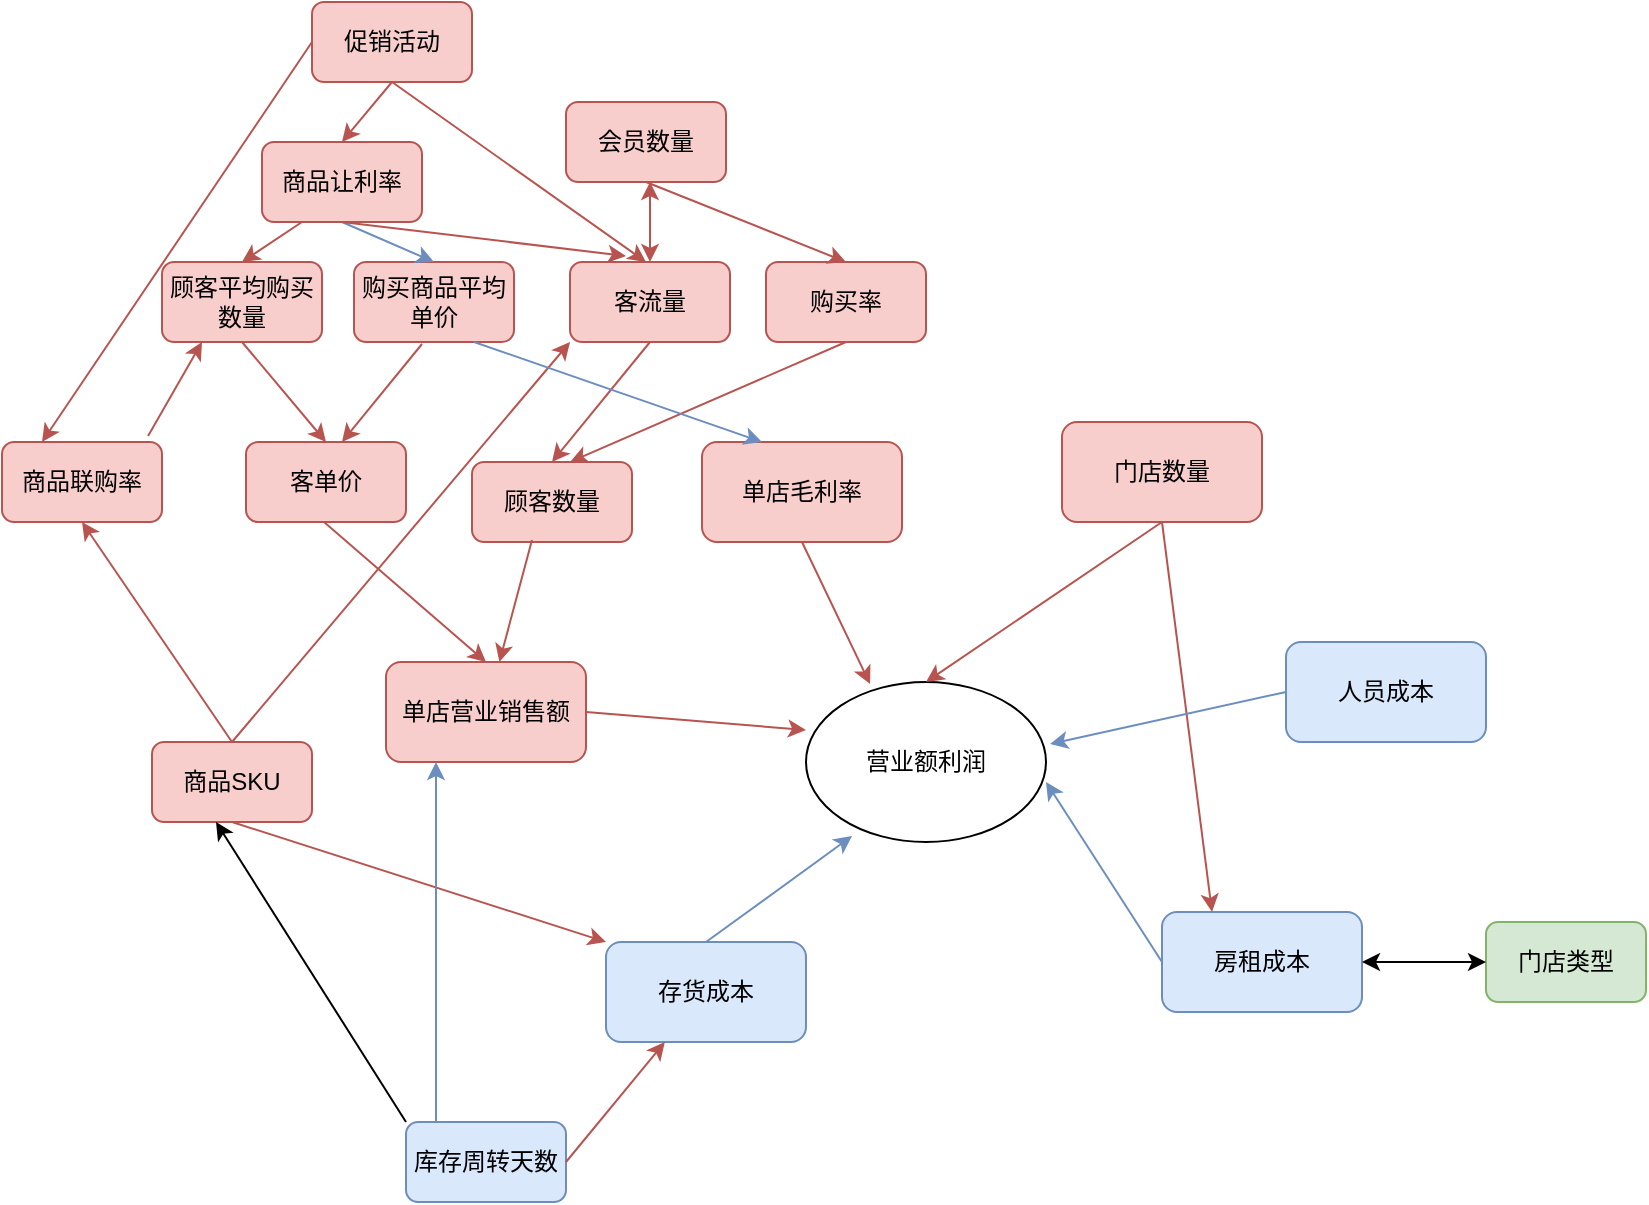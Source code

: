 <mxfile version="14.7.3" type="github">
  <diagram id="ffjJ0qXlZUPkW43VIP1P" name="Page-1">
    <mxGraphModel dx="1773" dy="557" grid="1" gridSize="10" guides="1" tooltips="1" connect="1" arrows="1" fold="1" page="1" pageScale="1" pageWidth="827" pageHeight="1169" math="0" shadow="0">
      <root>
        <mxCell id="0" />
        <mxCell id="1" parent="0" />
        <mxCell id="EPnTJ5PspRUSCG1WEt55-2" value="营业额利润" style="ellipse;whiteSpace=wrap;html=1;" parent="1" vertex="1">
          <mxGeometry x="342" y="420" width="120" height="80" as="geometry" />
        </mxCell>
        <mxCell id="EPnTJ5PspRUSCG1WEt55-3" value="门店数量" style="rounded=1;whiteSpace=wrap;html=1;fillColor=#f8cecc;strokeColor=#b85450;" parent="1" vertex="1">
          <mxGeometry x="470" y="290" width="100" height="50" as="geometry" />
        </mxCell>
        <mxCell id="EPnTJ5PspRUSCG1WEt55-4" value="单店营业销售额" style="rounded=1;whiteSpace=wrap;html=1;fillColor=#f8cecc;strokeColor=#b85450;" parent="1" vertex="1">
          <mxGeometry x="132" y="410" width="100" height="50" as="geometry" />
        </mxCell>
        <mxCell id="EPnTJ5PspRUSCG1WEt55-5" value="单店毛利率" style="rounded=1;whiteSpace=wrap;html=1;fillColor=#f8cecc;strokeColor=#b85450;" parent="1" vertex="1">
          <mxGeometry x="290" y="300" width="100" height="50" as="geometry" />
        </mxCell>
        <mxCell id="EPnTJ5PspRUSCG1WEt55-6" value="存货成本&lt;span style=&quot;color: rgba(0 , 0 , 0 , 0) ; font-family: monospace ; font-size: 0px&quot;&gt;%3CmxGraphModel%3E%3Croot%3E%3CmxCell%20id%3D%220%22%2F%3E%3CmxCell%20id%3D%221%22%20parent%3D%220%22%2F%3E%3CmxCell%20id%3D%222%22%20value%3D%22%E5%8D%95%E5%BA%97%E6%AF%9B%E5%88%A9%E7%8E%87%22%20style%3D%22rounded%3D1%3BwhiteSpace%3Dwrap%3Bhtml%3D1%3B%22%20vertex%3D%221%22%20parent%3D%221%22%3E%3CmxGeometry%20x%3D%22190%22%20y%3D%22390%22%20width%3D%22100%22%20height%3D%2250%22%20as%3D%22geometry%22%2F%3E%3C%2FmxCell%3E%3C%2Froot%3E%3C%2FmxGraphModel%3E&lt;/span&gt;" style="rounded=1;whiteSpace=wrap;html=1;fillColor=#dae8fc;strokeColor=#6c8ebf;" parent="1" vertex="1">
          <mxGeometry x="242" y="550" width="100" height="50" as="geometry" />
        </mxCell>
        <mxCell id="EPnTJ5PspRUSCG1WEt55-7" value="房租成本" style="rounded=1;whiteSpace=wrap;html=1;fillColor=#dae8fc;strokeColor=#6c8ebf;" parent="1" vertex="1">
          <mxGeometry x="520" y="535" width="100" height="50" as="geometry" />
        </mxCell>
        <mxCell id="EPnTJ5PspRUSCG1WEt55-8" value="人员成本" style="rounded=1;whiteSpace=wrap;html=1;fillColor=#dae8fc;strokeColor=#6c8ebf;" parent="1" vertex="1">
          <mxGeometry x="582" y="400" width="100" height="50" as="geometry" />
        </mxCell>
        <mxCell id="EPnTJ5PspRUSCG1WEt55-12" value="" style="endArrow=classic;html=1;exitX=0.5;exitY=1;exitDx=0;exitDy=0;fillColor=#f8cecc;strokeColor=#b85450;" parent="1" source="EPnTJ5PspRUSCG1WEt55-3" edge="1">
          <mxGeometry width="50" height="50" relative="1" as="geometry">
            <mxPoint x="352" y="500" as="sourcePoint" />
            <mxPoint x="402" y="420" as="targetPoint" />
          </mxGeometry>
        </mxCell>
        <mxCell id="EPnTJ5PspRUSCG1WEt55-13" value="" style="endArrow=classic;html=1;fillColor=#f8cecc;strokeColor=#b85450;entryX=0;entryY=0.3;entryDx=0;entryDy=0;entryPerimeter=0;exitX=1;exitY=0.5;exitDx=0;exitDy=0;" parent="1" target="EPnTJ5PspRUSCG1WEt55-2" edge="1" source="EPnTJ5PspRUSCG1WEt55-4">
          <mxGeometry width="50" height="50" relative="1" as="geometry">
            <mxPoint x="221" y="410" as="sourcePoint" />
            <mxPoint x="221" y="490" as="targetPoint" />
          </mxGeometry>
        </mxCell>
        <mxCell id="EPnTJ5PspRUSCG1WEt55-14" value="" style="endArrow=classic;html=1;fillColor=#f8cecc;strokeColor=#b85450;entryX=0.267;entryY=0.013;entryDx=0;entryDy=0;entryPerimeter=0;exitX=0.5;exitY=1;exitDx=0;exitDy=0;" parent="1" target="EPnTJ5PspRUSCG1WEt55-2" edge="1" source="EPnTJ5PspRUSCG1WEt55-5">
          <mxGeometry width="50" height="50" relative="1" as="geometry">
            <mxPoint x="222" y="550" as="sourcePoint" />
            <mxPoint x="343" y="584" as="targetPoint" />
          </mxGeometry>
        </mxCell>
        <mxCell id="EPnTJ5PspRUSCG1WEt55-15" value="" style="endArrow=classic;html=1;fillColor=#dae8fc;strokeColor=#6c8ebf;entryX=0.192;entryY=0.963;entryDx=0;entryDy=0;entryPerimeter=0;exitX=0.5;exitY=0;exitDx=0;exitDy=0;" parent="1" source="EPnTJ5PspRUSCG1WEt55-6" edge="1" target="EPnTJ5PspRUSCG1WEt55-2">
          <mxGeometry width="50" height="50" relative="1" as="geometry">
            <mxPoint x="272" y="562.96" as="sourcePoint" />
            <mxPoint x="401.96" y="500.0" as="targetPoint" />
          </mxGeometry>
        </mxCell>
        <mxCell id="EPnTJ5PspRUSCG1WEt55-16" value="" style="endArrow=classic;html=1;exitX=0.5;exitY=1;exitDx=0;exitDy=0;fillColor=#f8cecc;strokeColor=#b85450;entryX=0.25;entryY=0;entryDx=0;entryDy=0;" parent="1" source="EPnTJ5PspRUSCG1WEt55-3" target="EPnTJ5PspRUSCG1WEt55-7" edge="1">
          <mxGeometry width="50" height="50" relative="1" as="geometry">
            <mxPoint x="412" y="350" as="sourcePoint" />
            <mxPoint x="412" y="430" as="targetPoint" />
          </mxGeometry>
        </mxCell>
        <mxCell id="EPnTJ5PspRUSCG1WEt55-17" value="" style="endArrow=classic;html=1;fillColor=#dae8fc;strokeColor=#6c8ebf;entryX=0.083;entryY=0.838;entryDx=0;entryDy=0;entryPerimeter=0;exitX=0;exitY=0.5;exitDx=0;exitDy=0;" parent="1" source="EPnTJ5PspRUSCG1WEt55-7" edge="1">
          <mxGeometry width="50" height="50" relative="1" as="geometry">
            <mxPoint x="572" y="540" as="sourcePoint" />
            <mxPoint x="462.0" y="470" as="targetPoint" />
          </mxGeometry>
        </mxCell>
        <mxCell id="EPnTJ5PspRUSCG1WEt55-18" value="" style="endArrow=classic;html=1;fillColor=#dae8fc;strokeColor=#6c8ebf;exitX=0;exitY=0.5;exitDx=0;exitDy=0;entryX=1.017;entryY=0.388;entryDx=0;entryDy=0;entryPerimeter=0;" parent="1" source="EPnTJ5PspRUSCG1WEt55-8" target="EPnTJ5PspRUSCG1WEt55-2" edge="1">
          <mxGeometry width="50" height="50" relative="1" as="geometry">
            <mxPoint x="592" y="555" as="sourcePoint" />
            <mxPoint x="462" y="470" as="targetPoint" />
          </mxGeometry>
        </mxCell>
        <mxCell id="EPnTJ5PspRUSCG1WEt55-19" value="客单价" style="rounded=1;whiteSpace=wrap;html=1;fillColor=#f8cecc;strokeColor=#b85450;" parent="1" vertex="1">
          <mxGeometry x="62" y="300" width="80" height="40" as="geometry" />
        </mxCell>
        <mxCell id="EPnTJ5PspRUSCG1WEt55-20" value="顾客数量" style="rounded=1;whiteSpace=wrap;html=1;fillColor=#f8cecc;strokeColor=#b85450;" parent="1" vertex="1">
          <mxGeometry x="175" y="310" width="80" height="40" as="geometry" />
        </mxCell>
        <mxCell id="EPnTJ5PspRUSCG1WEt55-21" value="" style="endArrow=classic;html=1;fillColor=#f8cecc;strokeColor=#b85450;entryX=0.5;entryY=0;entryDx=0;entryDy=0;" parent="1" target="EPnTJ5PspRUSCG1WEt55-4" edge="1">
          <mxGeometry width="50" height="50" relative="1" as="geometry">
            <mxPoint x="101" y="340" as="sourcePoint" />
            <mxPoint x="222" y="374" as="targetPoint" />
          </mxGeometry>
        </mxCell>
        <mxCell id="EPnTJ5PspRUSCG1WEt55-22" value="" style="endArrow=classic;html=1;fillColor=#f8cecc;strokeColor=#b85450;exitX=0.375;exitY=0.975;exitDx=0;exitDy=0;exitPerimeter=0;" parent="1" source="EPnTJ5PspRUSCG1WEt55-20" edge="1" target="EPnTJ5PspRUSCG1WEt55-4">
          <mxGeometry width="50" height="50" relative="1" as="geometry">
            <mxPoint x="232" y="340" as="sourcePoint" />
            <mxPoint x="180" y="390" as="targetPoint" />
          </mxGeometry>
        </mxCell>
        <mxCell id="EPnTJ5PspRUSCG1WEt55-23" value="顾客平均购买数量&lt;span style=&quot;color: rgba(0 , 0 , 0 , 0) ; font-family: monospace ; font-size: 0px&quot;&gt;%3CmxGraphModel%3E%3Croot%3E%3CmxCell%20id%3D%220%22%2F%3E%3CmxCell%20id%3D%221%22%20parent%3D%220%22%2F%3E%3CmxCell%20id%3D%222%22%20value%3D%22%E5%AE%A2%E5%8D%95%E4%BB%B7%22%20style%3D%22rounded%3D1%3BwhiteSpace%3Dwrap%3Bhtml%3D1%3BfillColor%3D%23f8cecc%3BstrokeColor%3D%23b85450%3B%22%20vertex%3D%221%22%20parent%3D%221%22%3E%3CmxGeometry%20x%3D%2260%22%20y%3D%22110%22%20width%3D%2280%22%20height%3D%2240%22%20as%3D%22geometry%22%2F%3E%3C%2FmxCell%3E%3C%2Froot%3E%3C%2FmxGraphModel%3E&lt;/span&gt;" style="rounded=1;whiteSpace=wrap;html=1;fillColor=#f8cecc;strokeColor=#b85450;" parent="1" vertex="1">
          <mxGeometry x="20" y="210" width="80" height="40" as="geometry" />
        </mxCell>
        <mxCell id="EPnTJ5PspRUSCG1WEt55-24" value="购买商品平均单价" style="rounded=1;whiteSpace=wrap;html=1;fillColor=#f8cecc;strokeColor=#b85450;" parent="1" vertex="1">
          <mxGeometry x="116" y="210" width="80" height="40" as="geometry" />
        </mxCell>
        <mxCell id="EPnTJ5PspRUSCG1WEt55-25" value="" style="endArrow=classic;html=1;fillColor=#f8cecc;strokeColor=#b85450;exitX=0.5;exitY=1;exitDx=0;exitDy=0;" parent="1" source="EPnTJ5PspRUSCG1WEt55-23" edge="1">
          <mxGeometry width="50" height="50" relative="1" as="geometry">
            <mxPoint x="111" y="350" as="sourcePoint" />
            <mxPoint x="102" y="300" as="targetPoint" />
          </mxGeometry>
        </mxCell>
        <mxCell id="EPnTJ5PspRUSCG1WEt55-26" value="" style="endArrow=classic;html=1;fillColor=#f8cecc;strokeColor=#b85450;exitX=0.425;exitY=1.025;exitDx=0;exitDy=0;exitPerimeter=0;entryX=0.6;entryY=0;entryDx=0;entryDy=0;entryPerimeter=0;" parent="1" source="EPnTJ5PspRUSCG1WEt55-24" target="EPnTJ5PspRUSCG1WEt55-19" edge="1">
          <mxGeometry width="50" height="50" relative="1" as="geometry">
            <mxPoint x="72" y="260" as="sourcePoint" />
            <mxPoint x="112" y="310" as="targetPoint" />
          </mxGeometry>
        </mxCell>
        <mxCell id="EPnTJ5PspRUSCG1WEt55-27" value="客流量&lt;span style=&quot;color: rgba(0 , 0 , 0 , 0) ; font-family: monospace ; font-size: 0px&quot;&gt;%3CmxGraphModel%3E%3Croot%3E%3CmxCell%20id%3D%220%22%2F%3E%3CmxCell%20id%3D%221%22%20parent%3D%220%22%2F%3E%3CmxCell%20id%3D%222%22%20value%3D%22%E8%B4%AD%E4%B9%B0%E5%95%86%E5%93%81%E5%B9%B3%E5%9D%87%E5%8D%95%E4%BB%B7%22%20style%3D%22rounded%3D1%3BwhiteSpace%3Dwrap%3Bhtml%3D1%3BfillColor%3D%23f8cecc%3BstrokeColor%3D%23b85450%3B%22%20vertex%3D%221%22%20parent%3D%221%22%3E%3CmxGeometry%20x%3D%22128%22%20y%3D%2220%22%20width%3D%2280%22%20height%3D%2240%22%20as%3D%22geometry%22%2F%3E%3C%2FmxCell%3E%3C%2Froot%3E%3C%2FmxGraphModel%3E&lt;/span&gt;" style="rounded=1;whiteSpace=wrap;html=1;fillColor=#f8cecc;strokeColor=#b85450;" parent="1" vertex="1">
          <mxGeometry x="224" y="210" width="80" height="40" as="geometry" />
        </mxCell>
        <mxCell id="EPnTJ5PspRUSCG1WEt55-28" value="购买率" style="rounded=1;whiteSpace=wrap;html=1;fillColor=#f8cecc;strokeColor=#b85450;" parent="1" vertex="1">
          <mxGeometry x="322" y="210" width="80" height="40" as="geometry" />
        </mxCell>
        <mxCell id="EPnTJ5PspRUSCG1WEt55-29" value="" style="endArrow=classic;html=1;fillColor=#f8cecc;strokeColor=#b85450;exitX=0.5;exitY=1;exitDx=0;exitDy=0;entryX=0.5;entryY=0;entryDx=0;entryDy=0;" parent="1" source="EPnTJ5PspRUSCG1WEt55-27" target="EPnTJ5PspRUSCG1WEt55-20" edge="1">
          <mxGeometry width="50" height="50" relative="1" as="geometry">
            <mxPoint x="160" y="261" as="sourcePoint" />
            <mxPoint x="120" y="310" as="targetPoint" />
          </mxGeometry>
        </mxCell>
        <mxCell id="EPnTJ5PspRUSCG1WEt55-30" value="" style="endArrow=classic;html=1;fillColor=#f8cecc;strokeColor=#b85450;exitX=0.5;exitY=1;exitDx=0;exitDy=0;entryX=0.613;entryY=0;entryDx=0;entryDy=0;entryPerimeter=0;" parent="1" source="EPnTJ5PspRUSCG1WEt55-28" target="EPnTJ5PspRUSCG1WEt55-20" edge="1">
          <mxGeometry width="50" height="50" relative="1" as="geometry">
            <mxPoint x="170" y="271" as="sourcePoint" />
            <mxPoint x="130" y="320" as="targetPoint" />
          </mxGeometry>
        </mxCell>
        <mxCell id="EPnTJ5PspRUSCG1WEt55-32" value="门店类型" style="rounded=1;whiteSpace=wrap;html=1;fillColor=#d5e8d4;strokeColor=#82b366;" parent="1" vertex="1">
          <mxGeometry x="682" y="540" width="80" height="40" as="geometry" />
        </mxCell>
        <mxCell id="EPnTJ5PspRUSCG1WEt55-33" value="" style="endArrow=classic;startArrow=classic;html=1;exitX=1;exitY=0.5;exitDx=0;exitDy=0;entryX=0;entryY=0.5;entryDx=0;entryDy=0;" parent="1" source="EPnTJ5PspRUSCG1WEt55-7" target="EPnTJ5PspRUSCG1WEt55-32" edge="1">
          <mxGeometry width="50" height="50" relative="1" as="geometry">
            <mxPoint x="432" y="510" as="sourcePoint" />
            <mxPoint x="482" y="460" as="targetPoint" />
          </mxGeometry>
        </mxCell>
        <mxCell id="EPnTJ5PspRUSCG1WEt55-34" value="会员数量" style="rounded=1;whiteSpace=wrap;html=1;fillColor=#f8cecc;strokeColor=#b85450;" parent="1" vertex="1">
          <mxGeometry x="222" y="130" width="80" height="40" as="geometry" />
        </mxCell>
        <mxCell id="EPnTJ5PspRUSCG1WEt55-35" value="" style="endArrow=classic;startArrow=classic;html=1;fillColor=#f8cecc;strokeColor=#b85450;" parent="1" source="EPnTJ5PspRUSCG1WEt55-27" edge="1">
          <mxGeometry width="50" height="50" relative="1" as="geometry">
            <mxPoint x="214" y="220" as="sourcePoint" />
            <mxPoint x="264" y="170" as="targetPoint" />
          </mxGeometry>
        </mxCell>
        <mxCell id="EPnTJ5PspRUSCG1WEt55-36" value="" style="endArrow=classic;html=1;fillColor=#f8cecc;strokeColor=#b85450;exitX=0.5;exitY=1;exitDx=0;exitDy=0;entryX=0.5;entryY=0;entryDx=0;entryDy=0;" parent="1" source="EPnTJ5PspRUSCG1WEt55-34" target="EPnTJ5PspRUSCG1WEt55-28" edge="1">
          <mxGeometry width="50" height="50" relative="1" as="geometry">
            <mxPoint x="372" y="260" as="sourcePoint" />
            <mxPoint x="273.04" y="305" as="targetPoint" />
          </mxGeometry>
        </mxCell>
        <mxCell id="EPnTJ5PspRUSCG1WEt55-37" value="促销活动" style="rounded=1;whiteSpace=wrap;html=1;fillColor=#f8cecc;strokeColor=#b85450;" parent="1" vertex="1">
          <mxGeometry x="95" y="80" width="80" height="40" as="geometry" />
        </mxCell>
        <mxCell id="EPnTJ5PspRUSCG1WEt55-38" value="" style="endArrow=classic;html=1;fillColor=#f8cecc;strokeColor=#b85450;exitX=0.5;exitY=1;exitDx=0;exitDy=0;" parent="1" source="EPnTJ5PspRUSCG1WEt55-37" edge="1">
          <mxGeometry width="50" height="50" relative="1" as="geometry">
            <mxPoint x="272" y="180" as="sourcePoint" />
            <mxPoint x="262" y="210" as="targetPoint" />
          </mxGeometry>
        </mxCell>
        <mxCell id="EPnTJ5PspRUSCG1WEt55-39" value="" style="endArrow=classic;html=1;fillColor=#f8cecc;strokeColor=#b85450;exitX=0.5;exitY=1;exitDx=0;exitDy=0;entryX=0.5;entryY=0;entryDx=0;entryDy=0;" parent="1" source="EPnTJ5PspRUSCG1WEt55-37" target="EPnTJ5PspRUSCG1WEt55-40" edge="1">
          <mxGeometry width="50" height="50" relative="1" as="geometry">
            <mxPoint x="272" y="180" as="sourcePoint" />
            <mxPoint x="372" y="220" as="targetPoint" />
          </mxGeometry>
        </mxCell>
        <mxCell id="EPnTJ5PspRUSCG1WEt55-40" value="商品让利率" style="rounded=1;whiteSpace=wrap;html=1;fillColor=#f8cecc;strokeColor=#b85450;" parent="1" vertex="1">
          <mxGeometry x="70" y="150" width="80" height="40" as="geometry" />
        </mxCell>
        <mxCell id="EPnTJ5PspRUSCG1WEt55-41" value="" style="endArrow=classic;html=1;entryX=0.5;entryY=0;entryDx=0;entryDy=0;exitX=0.5;exitY=1;exitDx=0;exitDy=0;fillColor=#dae8fc;strokeColor=#6c8ebf;" parent="1" source="EPnTJ5PspRUSCG1WEt55-40" target="EPnTJ5PspRUSCG1WEt55-24" edge="1">
          <mxGeometry width="50" height="50" relative="1" as="geometry">
            <mxPoint x="-18" y="170" as="sourcePoint" />
            <mxPoint x="32" y="120" as="targetPoint" />
          </mxGeometry>
        </mxCell>
        <mxCell id="EPnTJ5PspRUSCG1WEt55-42" value="商品SKU" style="rounded=1;whiteSpace=wrap;html=1;fillColor=#f8cecc;strokeColor=#b85450;" parent="1" vertex="1">
          <mxGeometry x="15" y="450" width="80" height="40" as="geometry" />
        </mxCell>
        <mxCell id="EPnTJ5PspRUSCG1WEt55-43" value="" style="endArrow=classic;html=1;fillColor=#f8cecc;strokeColor=#b85450;entryX=0;entryY=0;entryDx=0;entryDy=0;exitX=0.5;exitY=1;exitDx=0;exitDy=0;entryPerimeter=0;" parent="1" source="EPnTJ5PspRUSCG1WEt55-42" target="EPnTJ5PspRUSCG1WEt55-6" edge="1">
          <mxGeometry width="50" height="50" relative="1" as="geometry">
            <mxPoint x="111" y="350" as="sourcePoint" />
            <mxPoint x="182" y="400" as="targetPoint" />
          </mxGeometry>
        </mxCell>
        <mxCell id="EPnTJ5PspRUSCG1WEt55-44" value="" style="endArrow=classic;html=1;fillColor=#f8cecc;strokeColor=#b85450;entryX=0;entryY=1;entryDx=0;entryDy=0;exitX=0.5;exitY=0;exitDx=0;exitDy=0;" parent="1" source="EPnTJ5PspRUSCG1WEt55-42" target="EPnTJ5PspRUSCG1WEt55-27" edge="1">
          <mxGeometry width="50" height="50" relative="1" as="geometry">
            <mxPoint x="32" y="420" as="sourcePoint" />
            <mxPoint x="362" y="640" as="targetPoint" />
          </mxGeometry>
        </mxCell>
        <mxCell id="EPnTJ5PspRUSCG1WEt55-45" value="" style="endArrow=classic;html=1;fillColor=#f8cecc;strokeColor=#b85450;exitX=0.5;exitY=1;exitDx=0;exitDy=0;entryX=0.35;entryY=-0.075;entryDx=0;entryDy=0;entryPerimeter=0;" parent="1" source="EPnTJ5PspRUSCG1WEt55-40" target="EPnTJ5PspRUSCG1WEt55-27" edge="1">
          <mxGeometry width="50" height="50" relative="1" as="geometry">
            <mxPoint x="145" y="130" as="sourcePoint" />
            <mxPoint x="272" y="220" as="targetPoint" />
          </mxGeometry>
        </mxCell>
        <mxCell id="EPnTJ5PspRUSCG1WEt55-46" value="库存周转天数" style="rounded=1;whiteSpace=wrap;html=1;fillColor=#dae8fc;strokeColor=#6c8ebf;" parent="1" vertex="1">
          <mxGeometry x="142" y="640" width="80" height="40" as="geometry" />
        </mxCell>
        <mxCell id="EPnTJ5PspRUSCG1WEt55-47" value="" style="endArrow=classic;html=1;fillColor=#f8cecc;strokeColor=#b85450;exitX=1;exitY=0.5;exitDx=0;exitDy=0;" parent="1" source="EPnTJ5PspRUSCG1WEt55-46" edge="1" target="EPnTJ5PspRUSCG1WEt55-6">
          <mxGeometry width="50" height="50" relative="1" as="geometry">
            <mxPoint x="592" y="555" as="sourcePoint" />
            <mxPoint x="352" y="660" as="targetPoint" />
          </mxGeometry>
        </mxCell>
        <mxCell id="EPnTJ5PspRUSCG1WEt55-48" value="" style="endArrow=classic;html=1;exitX=0;exitY=0;exitDx=0;exitDy=0;entryX=0.4;entryY=1;entryDx=0;entryDy=0;entryPerimeter=0;" parent="1" source="EPnTJ5PspRUSCG1WEt55-46" edge="1" target="EPnTJ5PspRUSCG1WEt55-42">
          <mxGeometry width="50" height="50" relative="1" as="geometry">
            <mxPoint x="232" y="680" as="sourcePoint" />
            <mxPoint x="45" y="490" as="targetPoint" />
          </mxGeometry>
        </mxCell>
        <mxCell id="EPnTJ5PspRUSCG1WEt55-49" value="" style="endArrow=classic;html=1;fillColor=#f8cecc;strokeColor=#b85450;exitX=0.25;exitY=1;exitDx=0;exitDy=0;entryX=0.5;entryY=0;entryDx=0;entryDy=0;" parent="1" source="EPnTJ5PspRUSCG1WEt55-40" target="EPnTJ5PspRUSCG1WEt55-23" edge="1">
          <mxGeometry width="50" height="50" relative="1" as="geometry">
            <mxPoint x="145" y="130" as="sourcePoint" />
            <mxPoint x="112" y="150" as="targetPoint" />
          </mxGeometry>
        </mxCell>
        <mxCell id="3slzbdRkKsX0dB3qg9cb-1" value="" style="endArrow=classic;html=1;fillColor=#dae8fc;strokeColor=#6c8ebf;entryX=0.25;entryY=1;entryDx=0;entryDy=0;" edge="1" parent="1" target="EPnTJ5PspRUSCG1WEt55-4">
          <mxGeometry width="50" height="50" relative="1" as="geometry">
            <mxPoint x="157" y="640" as="sourcePoint" />
            <mxPoint x="55" y="503" as="targetPoint" />
          </mxGeometry>
        </mxCell>
        <mxCell id="3slzbdRkKsX0dB3qg9cb-2" value="" style="endArrow=classic;html=1;fillColor=#dae8fc;strokeColor=#6c8ebf;entryX=0.3;entryY=0;entryDx=0;entryDy=0;exitX=0.75;exitY=1;exitDx=0;exitDy=0;entryPerimeter=0;" edge="1" parent="1" source="EPnTJ5PspRUSCG1WEt55-24" target="EPnTJ5PspRUSCG1WEt55-5">
          <mxGeometry width="50" height="50" relative="1" as="geometry">
            <mxPoint x="190" y="250" as="sourcePoint" />
            <mxPoint x="377" y="310" as="targetPoint" />
          </mxGeometry>
        </mxCell>
        <mxCell id="3slzbdRkKsX0dB3qg9cb-3" value="商品联购率" style="rounded=1;whiteSpace=wrap;html=1;fillColor=#f8cecc;strokeColor=#b85450;" vertex="1" parent="1">
          <mxGeometry x="-60" y="300" width="80" height="40" as="geometry" />
        </mxCell>
        <mxCell id="3slzbdRkKsX0dB3qg9cb-4" value="" style="endArrow=classic;html=1;fillColor=#f8cecc;strokeColor=#b85450;entryX=0.5;entryY=1;entryDx=0;entryDy=0;exitX=0.5;exitY=0;exitDx=0;exitDy=0;" edge="1" parent="1" source="EPnTJ5PspRUSCG1WEt55-42" target="3slzbdRkKsX0dB3qg9cb-3">
          <mxGeometry width="50" height="50" relative="1" as="geometry">
            <mxPoint x="65" y="460" as="sourcePoint" />
            <mxPoint x="234" y="260" as="targetPoint" />
          </mxGeometry>
        </mxCell>
        <mxCell id="3slzbdRkKsX0dB3qg9cb-5" value="" style="endArrow=classic;html=1;fillColor=#f8cecc;strokeColor=#b85450;entryX=0.25;entryY=1;entryDx=0;entryDy=0;exitX=0.913;exitY=-0.075;exitDx=0;exitDy=0;exitPerimeter=0;" edge="1" parent="1" source="3slzbdRkKsX0dB3qg9cb-3" target="EPnTJ5PspRUSCG1WEt55-23">
          <mxGeometry width="50" height="50" relative="1" as="geometry">
            <mxPoint x="65" y="460" as="sourcePoint" />
            <mxPoint x="-10" y="350" as="targetPoint" />
          </mxGeometry>
        </mxCell>
        <mxCell id="3slzbdRkKsX0dB3qg9cb-6" value="" style="endArrow=classic;html=1;fillColor=#f8cecc;strokeColor=#b85450;exitX=0;exitY=0.5;exitDx=0;exitDy=0;entryX=0.25;entryY=0;entryDx=0;entryDy=0;entryPerimeter=0;" edge="1" parent="1" source="EPnTJ5PspRUSCG1WEt55-37" target="3slzbdRkKsX0dB3qg9cb-3">
          <mxGeometry width="50" height="50" relative="1" as="geometry">
            <mxPoint x="92" y="190" as="sourcePoint" />
            <mxPoint x="65" y="220" as="targetPoint" />
          </mxGeometry>
        </mxCell>
      </root>
    </mxGraphModel>
  </diagram>
</mxfile>
